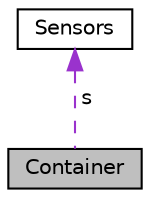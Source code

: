 digraph "Container"
{
  edge [fontname="Helvetica",fontsize="10",labelfontname="Helvetica",labelfontsize="10"];
  node [fontname="Helvetica",fontsize="10",shape=record];
  Node1 [label="Container",height=0.2,width=0.4,color="black", fillcolor="grey75", style="filled", fontcolor="black"];
  Node2 -> Node1 [dir="back",color="darkorchid3",fontsize="10",style="dashed",label=" s" ];
  Node2 [label="Sensors",height=0.2,width=0.4,color="black", fillcolor="white", style="filled",URL="$classSensors.html",tooltip="The Sensor class for the device. "];
}
